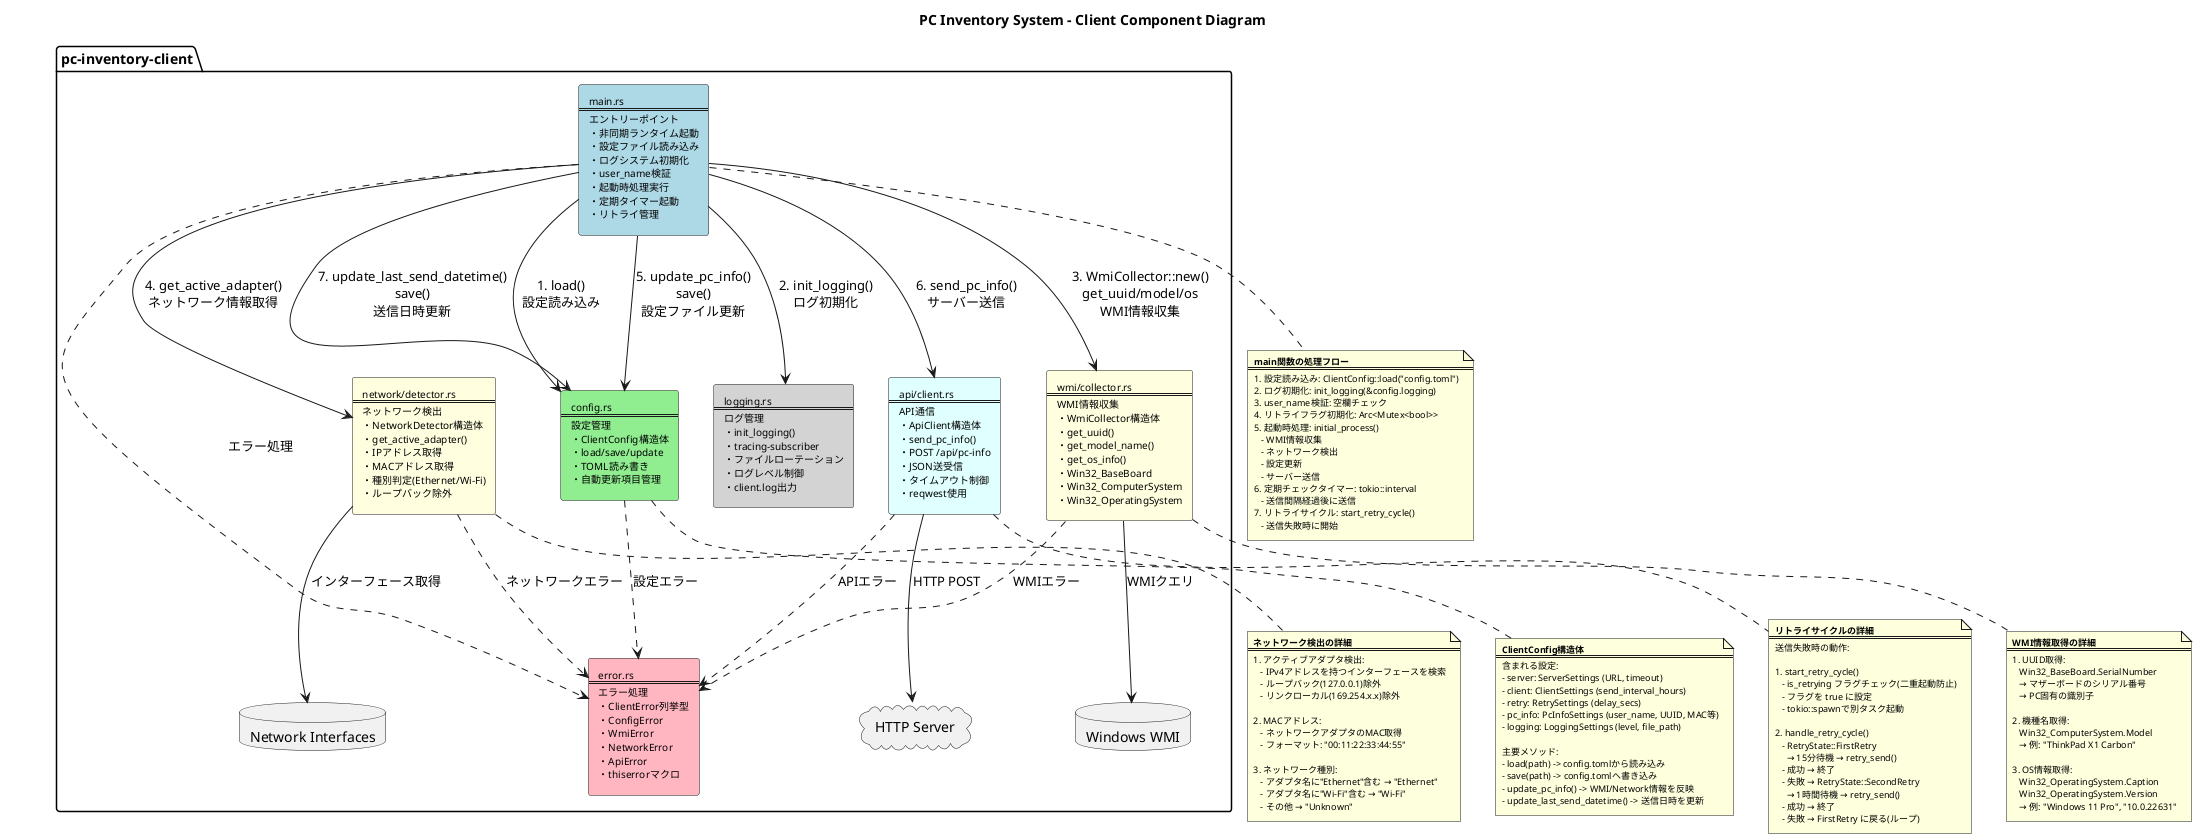@startuml component_diagram_client

title PC Inventory System - Client Component Diagram

skinparam componentStyle rectangle
skinparam rectangleFontSize 10
skinparam noteFontSize 9

package "pc-inventory-client" {

    ' Entry Point
    rectangle "main.rs\n====\nエントリーポイント\n・非同期ランタイム起動\n・設定ファイル読み込み\n・ログシステム初期化\n・user_name検証\n・起動時処理実行\n・定期タイマー起動\n・リトライ管理" as Main #LightBlue

    ' Configuration
    rectangle "config.rs\n====\n設定管理\n・ClientConfig構造体\n・load/save/update\n・TOML読み書き\n・自動更新項目管理" as Config #LightGreen

    ' WMI Collector
    rectangle "wmi/collector.rs\n====\nWMI情報収集\n・WmiCollector構造体\n・get_uuid()\n・get_model_name()\n・get_os_info()\n・Win32_BaseBoard\n・Win32_ComputerSystem\n・Win32_OperatingSystem" as WMI #LightYellow

    ' Network Detector
    rectangle "network/detector.rs\n====\nネットワーク検出\n・NetworkDetector構造体\n・get_active_adapter()\n・IPアドレス取得\n・MACアドレス取得\n・種別判定(Ethernet/Wi-Fi)\n・ループバック除外" as Network #LightYellow

    ' API Client
    rectangle "api/client.rs\n====\nAPI通信\n・ApiClient構造体\n・send_pc_info()\n・POST /api/pc-info\n・JSON送受信\n・タイムアウト制御\n・reqwest使用" as ApiClient #LightCyan

    ' Logging
    rectangle "logging.rs\n====\nログ管理\n・init_logging()\n・tracing-subscriber\n・ファイルローテーション\n・ログレベル制御\n・client.log出力" as Logging #LightGray

    ' Error Handling
    rectangle "error.rs\n====\nエラー処理\n・ClientError列挙型\n・ConfigError\n・WmiError\n・NetworkError\n・ApiError\n・thiserrorマクロ" as Error #LightPink

    ' External Systems
    database "Windows WMI" as WindowsWMI
    database "Network Interfaces" as NetIF
    cloud "HTTP Server" as HTTPServer

    ' Call Flow from Entry Point
    Main --> Config : 1. load()\n設定読み込み
    Main --> Logging : 2. init_logging()\nログ初期化
    Main --> WMI : 3. WmiCollector::new()\nget_uuid/model/os\nWMI情報収集
    Main --> Network : 4. get_active_adapter()\nネットワーク情報取得
    Main --> Config : 5. update_pc_info()\nsave()\n設定ファイル更新
    Main --> ApiClient : 6. send_pc_info()\nサーバー送信
    Main --> Config : 7. update_last_send_datetime()\nsave()\n送信日時更新

    WMI --> WindowsWMI : WMIクエリ
    Network --> NetIF : インターフェース取得
    ApiClient --> HTTPServer : HTTP POST

    Main ..> Error : エラー処理
    Config ..> Error : 設定エラー
    WMI ..> Error : WMIエラー
    Network ..> Error : ネットワークエラー
    ApiClient ..> Error : APIエラー
}

' Processing Flow Details
note bottom of Main
  **main関数の処理フロー**
  ====
  1. 設定読み込み: ClientConfig::load("config.toml")
  2. ログ初期化: init_logging(&config.logging)
  3. user_name検証: 空欄チェック
  4. リトライフラグ初期化: Arc<Mutex<bool>>
  5. 起動時処理: initial_process()
     - WMI情報収集
     - ネットワーク検出
     - 設定更新
     - サーバー送信
  6. 定期チェックタイマー: tokio::interval
     - 送信間隔経過後に送信
  7. リトライサイクル: start_retry_cycle()
     - 送信失敗時に開始
end note

note bottom of Config
  **ClientConfig構造体**
  ====
  含まれる設定:
  - server: ServerSettings (URL, timeout)
  - client: ClientSettings (send_interval_hours)
  - retry: RetrySettings (delay_secs)
  - pc_info: PcInfoSettings (user_name, UUID, MAC等)
  - logging: LoggingSettings (level, file_path)

  主要メソッド:
  - load(path) -> config.tomlから読み込み
  - save(path) -> config.tomlへ書き込み
  - update_pc_info() -> WMI/Network情報を反映
  - update_last_send_datetime() -> 送信日時を更新
end note

note bottom of WMI
  **WMI情報取得の詳細**
  ====
  1. UUID取得:
     Win32_BaseBoard.SerialNumber
     → マザーボードのシリアル番号
     → PC固有の識別子

  2. 機種名取得:
     Win32_ComputerSystem.Model
     → 例: "ThinkPad X1 Carbon"

  3. OS情報取得:
     Win32_OperatingSystem.Caption
     Win32_OperatingSystem.Version
     → 例: "Windows 11 Pro", "10.0.22631"
end note

note bottom of Network
  **ネットワーク検出の詳細**
  ====
  1. アクティブアダプタ検出:
     - IPv4アドレスを持つインターフェースを検索
     - ループバック(127.0.0.1)除外
     - リンクローカル(169.254.x.x)除外

  2. MACアドレス:
     - ネットワークアダプタのMAC取得
     - フォーマット: "00:11:22:33:44:55"

  3. ネットワーク種別:
     - アダプタ名に"Ethernet"含む → "Ethernet"
     - アダプタ名に"Wi-Fi"含む → "Wi-Fi"
     - その他 → "Unknown"
end note

note bottom of ApiClient
  **リトライサイクルの詳細**
  ====
  送信失敗時の動作:

  1. start_retry_cycle()
     - is_retrying フラグチェック(二重起動防止)
     - フラグを true に設定
     - tokio::spawnで別タスク起動

  2. handle_retry_cycle()
     - RetryState::FirstRetry
       → 15分待機 → retry_send()
     - 成功 → 終了
     - 失敗 → RetryState::SecondRetry
       → 1時間待機 → retry_send()
     - 成功 → 終了
     - 失敗 → FirstRetry に戻る(ループ)
end note

@enduml
